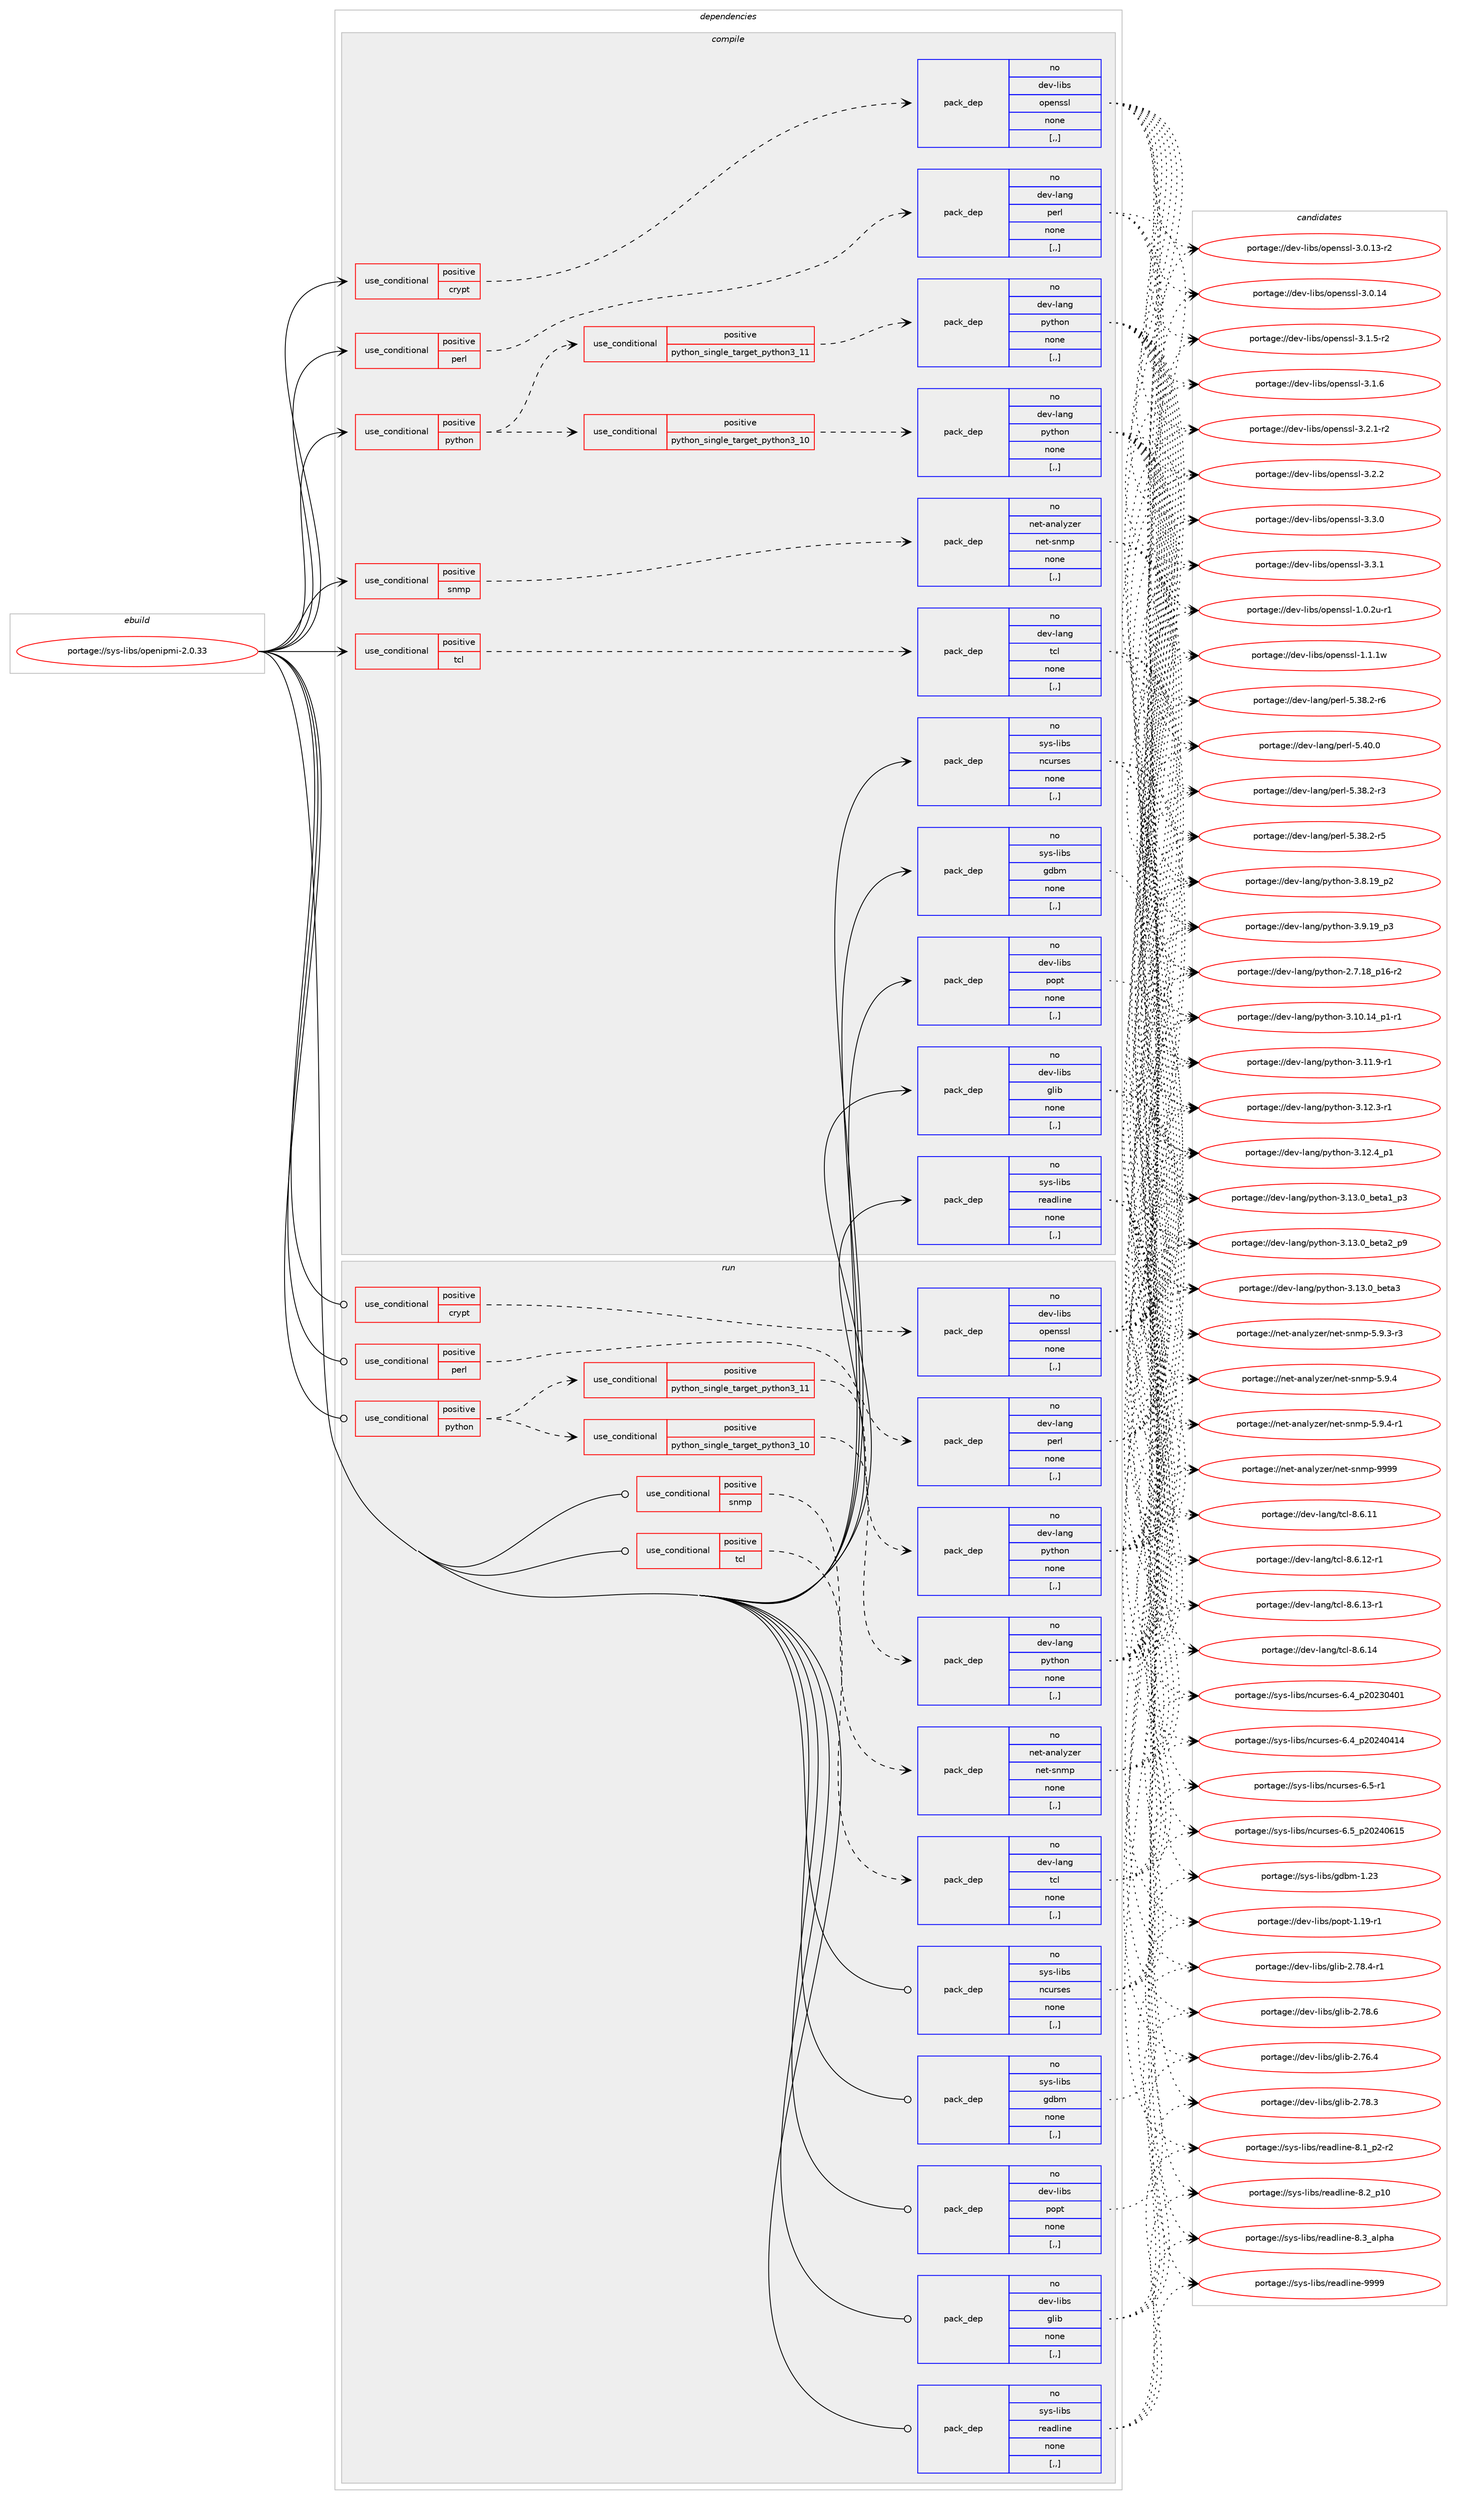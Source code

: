 digraph prolog {

# *************
# Graph options
# *************

newrank=true;
concentrate=true;
compound=true;
graph [rankdir=LR,fontname=Helvetica,fontsize=10,ranksep=1.5];#, ranksep=2.5, nodesep=0.2];
edge  [arrowhead=vee];
node  [fontname=Helvetica,fontsize=10];

# **********
# The ebuild
# **********

subgraph cluster_leftcol {
color=gray;
rank=same;
label=<<i>ebuild</i>>;
id [label="portage://sys-libs/openipmi-2.0.33", color=red, width=4, href="../sys-libs/openipmi-2.0.33.svg"];
}

# ****************
# The dependencies
# ****************

subgraph cluster_midcol {
color=gray;
label=<<i>dependencies</i>>;
subgraph cluster_compile {
fillcolor="#eeeeee";
style=filled;
label=<<i>compile</i>>;
subgraph cond115084 {
dependency431828 [label=<<TABLE BORDER="0" CELLBORDER="1" CELLSPACING="0" CELLPADDING="4"><TR><TD ROWSPAN="3" CELLPADDING="10">use_conditional</TD></TR><TR><TD>positive</TD></TR><TR><TD>crypt</TD></TR></TABLE>>, shape=none, color=red];
subgraph pack313819 {
dependency431829 [label=<<TABLE BORDER="0" CELLBORDER="1" CELLSPACING="0" CELLPADDING="4" WIDTH="220"><TR><TD ROWSPAN="6" CELLPADDING="30">pack_dep</TD></TR><TR><TD WIDTH="110">no</TD></TR><TR><TD>dev-libs</TD></TR><TR><TD>openssl</TD></TR><TR><TD>none</TD></TR><TR><TD>[,,]</TD></TR></TABLE>>, shape=none, color=blue];
}
dependency431828:e -> dependency431829:w [weight=20,style="dashed",arrowhead="vee"];
}
id:e -> dependency431828:w [weight=20,style="solid",arrowhead="vee"];
subgraph cond115085 {
dependency431830 [label=<<TABLE BORDER="0" CELLBORDER="1" CELLSPACING="0" CELLPADDING="4"><TR><TD ROWSPAN="3" CELLPADDING="10">use_conditional</TD></TR><TR><TD>positive</TD></TR><TR><TD>perl</TD></TR></TABLE>>, shape=none, color=red];
subgraph pack313820 {
dependency431831 [label=<<TABLE BORDER="0" CELLBORDER="1" CELLSPACING="0" CELLPADDING="4" WIDTH="220"><TR><TD ROWSPAN="6" CELLPADDING="30">pack_dep</TD></TR><TR><TD WIDTH="110">no</TD></TR><TR><TD>dev-lang</TD></TR><TR><TD>perl</TD></TR><TR><TD>none</TD></TR><TR><TD>[,,]</TD></TR></TABLE>>, shape=none, color=blue];
}
dependency431830:e -> dependency431831:w [weight=20,style="dashed",arrowhead="vee"];
}
id:e -> dependency431830:w [weight=20,style="solid",arrowhead="vee"];
subgraph cond115086 {
dependency431832 [label=<<TABLE BORDER="0" CELLBORDER="1" CELLSPACING="0" CELLPADDING="4"><TR><TD ROWSPAN="3" CELLPADDING="10">use_conditional</TD></TR><TR><TD>positive</TD></TR><TR><TD>python</TD></TR></TABLE>>, shape=none, color=red];
subgraph cond115087 {
dependency431833 [label=<<TABLE BORDER="0" CELLBORDER="1" CELLSPACING="0" CELLPADDING="4"><TR><TD ROWSPAN="3" CELLPADDING="10">use_conditional</TD></TR><TR><TD>positive</TD></TR><TR><TD>python_single_target_python3_10</TD></TR></TABLE>>, shape=none, color=red];
subgraph pack313821 {
dependency431834 [label=<<TABLE BORDER="0" CELLBORDER="1" CELLSPACING="0" CELLPADDING="4" WIDTH="220"><TR><TD ROWSPAN="6" CELLPADDING="30">pack_dep</TD></TR><TR><TD WIDTH="110">no</TD></TR><TR><TD>dev-lang</TD></TR><TR><TD>python</TD></TR><TR><TD>none</TD></TR><TR><TD>[,,]</TD></TR></TABLE>>, shape=none, color=blue];
}
dependency431833:e -> dependency431834:w [weight=20,style="dashed",arrowhead="vee"];
}
dependency431832:e -> dependency431833:w [weight=20,style="dashed",arrowhead="vee"];
subgraph cond115088 {
dependency431835 [label=<<TABLE BORDER="0" CELLBORDER="1" CELLSPACING="0" CELLPADDING="4"><TR><TD ROWSPAN="3" CELLPADDING="10">use_conditional</TD></TR><TR><TD>positive</TD></TR><TR><TD>python_single_target_python3_11</TD></TR></TABLE>>, shape=none, color=red];
subgraph pack313822 {
dependency431836 [label=<<TABLE BORDER="0" CELLBORDER="1" CELLSPACING="0" CELLPADDING="4" WIDTH="220"><TR><TD ROWSPAN="6" CELLPADDING="30">pack_dep</TD></TR><TR><TD WIDTH="110">no</TD></TR><TR><TD>dev-lang</TD></TR><TR><TD>python</TD></TR><TR><TD>none</TD></TR><TR><TD>[,,]</TD></TR></TABLE>>, shape=none, color=blue];
}
dependency431835:e -> dependency431836:w [weight=20,style="dashed",arrowhead="vee"];
}
dependency431832:e -> dependency431835:w [weight=20,style="dashed",arrowhead="vee"];
}
id:e -> dependency431832:w [weight=20,style="solid",arrowhead="vee"];
subgraph cond115089 {
dependency431837 [label=<<TABLE BORDER="0" CELLBORDER="1" CELLSPACING="0" CELLPADDING="4"><TR><TD ROWSPAN="3" CELLPADDING="10">use_conditional</TD></TR><TR><TD>positive</TD></TR><TR><TD>snmp</TD></TR></TABLE>>, shape=none, color=red];
subgraph pack313823 {
dependency431838 [label=<<TABLE BORDER="0" CELLBORDER="1" CELLSPACING="0" CELLPADDING="4" WIDTH="220"><TR><TD ROWSPAN="6" CELLPADDING="30">pack_dep</TD></TR><TR><TD WIDTH="110">no</TD></TR><TR><TD>net-analyzer</TD></TR><TR><TD>net-snmp</TD></TR><TR><TD>none</TD></TR><TR><TD>[,,]</TD></TR></TABLE>>, shape=none, color=blue];
}
dependency431837:e -> dependency431838:w [weight=20,style="dashed",arrowhead="vee"];
}
id:e -> dependency431837:w [weight=20,style="solid",arrowhead="vee"];
subgraph cond115090 {
dependency431839 [label=<<TABLE BORDER="0" CELLBORDER="1" CELLSPACING="0" CELLPADDING="4"><TR><TD ROWSPAN="3" CELLPADDING="10">use_conditional</TD></TR><TR><TD>positive</TD></TR><TR><TD>tcl</TD></TR></TABLE>>, shape=none, color=red];
subgraph pack313824 {
dependency431840 [label=<<TABLE BORDER="0" CELLBORDER="1" CELLSPACING="0" CELLPADDING="4" WIDTH="220"><TR><TD ROWSPAN="6" CELLPADDING="30">pack_dep</TD></TR><TR><TD WIDTH="110">no</TD></TR><TR><TD>dev-lang</TD></TR><TR><TD>tcl</TD></TR><TR><TD>none</TD></TR><TR><TD>[,,]</TD></TR></TABLE>>, shape=none, color=blue];
}
dependency431839:e -> dependency431840:w [weight=20,style="dashed",arrowhead="vee"];
}
id:e -> dependency431839:w [weight=20,style="solid",arrowhead="vee"];
subgraph pack313825 {
dependency431841 [label=<<TABLE BORDER="0" CELLBORDER="1" CELLSPACING="0" CELLPADDING="4" WIDTH="220"><TR><TD ROWSPAN="6" CELLPADDING="30">pack_dep</TD></TR><TR><TD WIDTH="110">no</TD></TR><TR><TD>dev-libs</TD></TR><TR><TD>glib</TD></TR><TR><TD>none</TD></TR><TR><TD>[,,]</TD></TR></TABLE>>, shape=none, color=blue];
}
id:e -> dependency431841:w [weight=20,style="solid",arrowhead="vee"];
subgraph pack313826 {
dependency431842 [label=<<TABLE BORDER="0" CELLBORDER="1" CELLSPACING="0" CELLPADDING="4" WIDTH="220"><TR><TD ROWSPAN="6" CELLPADDING="30">pack_dep</TD></TR><TR><TD WIDTH="110">no</TD></TR><TR><TD>dev-libs</TD></TR><TR><TD>popt</TD></TR><TR><TD>none</TD></TR><TR><TD>[,,]</TD></TR></TABLE>>, shape=none, color=blue];
}
id:e -> dependency431842:w [weight=20,style="solid",arrowhead="vee"];
subgraph pack313827 {
dependency431843 [label=<<TABLE BORDER="0" CELLBORDER="1" CELLSPACING="0" CELLPADDING="4" WIDTH="220"><TR><TD ROWSPAN="6" CELLPADDING="30">pack_dep</TD></TR><TR><TD WIDTH="110">no</TD></TR><TR><TD>sys-libs</TD></TR><TR><TD>gdbm</TD></TR><TR><TD>none</TD></TR><TR><TD>[,,]</TD></TR></TABLE>>, shape=none, color=blue];
}
id:e -> dependency431843:w [weight=20,style="solid",arrowhead="vee"];
subgraph pack313828 {
dependency431844 [label=<<TABLE BORDER="0" CELLBORDER="1" CELLSPACING="0" CELLPADDING="4" WIDTH="220"><TR><TD ROWSPAN="6" CELLPADDING="30">pack_dep</TD></TR><TR><TD WIDTH="110">no</TD></TR><TR><TD>sys-libs</TD></TR><TR><TD>ncurses</TD></TR><TR><TD>none</TD></TR><TR><TD>[,,]</TD></TR></TABLE>>, shape=none, color=blue];
}
id:e -> dependency431844:w [weight=20,style="solid",arrowhead="vee"];
subgraph pack313829 {
dependency431845 [label=<<TABLE BORDER="0" CELLBORDER="1" CELLSPACING="0" CELLPADDING="4" WIDTH="220"><TR><TD ROWSPAN="6" CELLPADDING="30">pack_dep</TD></TR><TR><TD WIDTH="110">no</TD></TR><TR><TD>sys-libs</TD></TR><TR><TD>readline</TD></TR><TR><TD>none</TD></TR><TR><TD>[,,]</TD></TR></TABLE>>, shape=none, color=blue];
}
id:e -> dependency431845:w [weight=20,style="solid",arrowhead="vee"];
}
subgraph cluster_compileandrun {
fillcolor="#eeeeee";
style=filled;
label=<<i>compile and run</i>>;
}
subgraph cluster_run {
fillcolor="#eeeeee";
style=filled;
label=<<i>run</i>>;
subgraph cond115091 {
dependency431846 [label=<<TABLE BORDER="0" CELLBORDER="1" CELLSPACING="0" CELLPADDING="4"><TR><TD ROWSPAN="3" CELLPADDING="10">use_conditional</TD></TR><TR><TD>positive</TD></TR><TR><TD>crypt</TD></TR></TABLE>>, shape=none, color=red];
subgraph pack313830 {
dependency431847 [label=<<TABLE BORDER="0" CELLBORDER="1" CELLSPACING="0" CELLPADDING="4" WIDTH="220"><TR><TD ROWSPAN="6" CELLPADDING="30">pack_dep</TD></TR><TR><TD WIDTH="110">no</TD></TR><TR><TD>dev-libs</TD></TR><TR><TD>openssl</TD></TR><TR><TD>none</TD></TR><TR><TD>[,,]</TD></TR></TABLE>>, shape=none, color=blue];
}
dependency431846:e -> dependency431847:w [weight=20,style="dashed",arrowhead="vee"];
}
id:e -> dependency431846:w [weight=20,style="solid",arrowhead="odot"];
subgraph cond115092 {
dependency431848 [label=<<TABLE BORDER="0" CELLBORDER="1" CELLSPACING="0" CELLPADDING="4"><TR><TD ROWSPAN="3" CELLPADDING="10">use_conditional</TD></TR><TR><TD>positive</TD></TR><TR><TD>perl</TD></TR></TABLE>>, shape=none, color=red];
subgraph pack313831 {
dependency431849 [label=<<TABLE BORDER="0" CELLBORDER="1" CELLSPACING="0" CELLPADDING="4" WIDTH="220"><TR><TD ROWSPAN="6" CELLPADDING="30">pack_dep</TD></TR><TR><TD WIDTH="110">no</TD></TR><TR><TD>dev-lang</TD></TR><TR><TD>perl</TD></TR><TR><TD>none</TD></TR><TR><TD>[,,]</TD></TR></TABLE>>, shape=none, color=blue];
}
dependency431848:e -> dependency431849:w [weight=20,style="dashed",arrowhead="vee"];
}
id:e -> dependency431848:w [weight=20,style="solid",arrowhead="odot"];
subgraph cond115093 {
dependency431850 [label=<<TABLE BORDER="0" CELLBORDER="1" CELLSPACING="0" CELLPADDING="4"><TR><TD ROWSPAN="3" CELLPADDING="10">use_conditional</TD></TR><TR><TD>positive</TD></TR><TR><TD>python</TD></TR></TABLE>>, shape=none, color=red];
subgraph cond115094 {
dependency431851 [label=<<TABLE BORDER="0" CELLBORDER="1" CELLSPACING="0" CELLPADDING="4"><TR><TD ROWSPAN="3" CELLPADDING="10">use_conditional</TD></TR><TR><TD>positive</TD></TR><TR><TD>python_single_target_python3_10</TD></TR></TABLE>>, shape=none, color=red];
subgraph pack313832 {
dependency431852 [label=<<TABLE BORDER="0" CELLBORDER="1" CELLSPACING="0" CELLPADDING="4" WIDTH="220"><TR><TD ROWSPAN="6" CELLPADDING="30">pack_dep</TD></TR><TR><TD WIDTH="110">no</TD></TR><TR><TD>dev-lang</TD></TR><TR><TD>python</TD></TR><TR><TD>none</TD></TR><TR><TD>[,,]</TD></TR></TABLE>>, shape=none, color=blue];
}
dependency431851:e -> dependency431852:w [weight=20,style="dashed",arrowhead="vee"];
}
dependency431850:e -> dependency431851:w [weight=20,style="dashed",arrowhead="vee"];
subgraph cond115095 {
dependency431853 [label=<<TABLE BORDER="0" CELLBORDER="1" CELLSPACING="0" CELLPADDING="4"><TR><TD ROWSPAN="3" CELLPADDING="10">use_conditional</TD></TR><TR><TD>positive</TD></TR><TR><TD>python_single_target_python3_11</TD></TR></TABLE>>, shape=none, color=red];
subgraph pack313833 {
dependency431854 [label=<<TABLE BORDER="0" CELLBORDER="1" CELLSPACING="0" CELLPADDING="4" WIDTH="220"><TR><TD ROWSPAN="6" CELLPADDING="30">pack_dep</TD></TR><TR><TD WIDTH="110">no</TD></TR><TR><TD>dev-lang</TD></TR><TR><TD>python</TD></TR><TR><TD>none</TD></TR><TR><TD>[,,]</TD></TR></TABLE>>, shape=none, color=blue];
}
dependency431853:e -> dependency431854:w [weight=20,style="dashed",arrowhead="vee"];
}
dependency431850:e -> dependency431853:w [weight=20,style="dashed",arrowhead="vee"];
}
id:e -> dependency431850:w [weight=20,style="solid",arrowhead="odot"];
subgraph cond115096 {
dependency431855 [label=<<TABLE BORDER="0" CELLBORDER="1" CELLSPACING="0" CELLPADDING="4"><TR><TD ROWSPAN="3" CELLPADDING="10">use_conditional</TD></TR><TR><TD>positive</TD></TR><TR><TD>snmp</TD></TR></TABLE>>, shape=none, color=red];
subgraph pack313834 {
dependency431856 [label=<<TABLE BORDER="0" CELLBORDER="1" CELLSPACING="0" CELLPADDING="4" WIDTH="220"><TR><TD ROWSPAN="6" CELLPADDING="30">pack_dep</TD></TR><TR><TD WIDTH="110">no</TD></TR><TR><TD>net-analyzer</TD></TR><TR><TD>net-snmp</TD></TR><TR><TD>none</TD></TR><TR><TD>[,,]</TD></TR></TABLE>>, shape=none, color=blue];
}
dependency431855:e -> dependency431856:w [weight=20,style="dashed",arrowhead="vee"];
}
id:e -> dependency431855:w [weight=20,style="solid",arrowhead="odot"];
subgraph cond115097 {
dependency431857 [label=<<TABLE BORDER="0" CELLBORDER="1" CELLSPACING="0" CELLPADDING="4"><TR><TD ROWSPAN="3" CELLPADDING="10">use_conditional</TD></TR><TR><TD>positive</TD></TR><TR><TD>tcl</TD></TR></TABLE>>, shape=none, color=red];
subgraph pack313835 {
dependency431858 [label=<<TABLE BORDER="0" CELLBORDER="1" CELLSPACING="0" CELLPADDING="4" WIDTH="220"><TR><TD ROWSPAN="6" CELLPADDING="30">pack_dep</TD></TR><TR><TD WIDTH="110">no</TD></TR><TR><TD>dev-lang</TD></TR><TR><TD>tcl</TD></TR><TR><TD>none</TD></TR><TR><TD>[,,]</TD></TR></TABLE>>, shape=none, color=blue];
}
dependency431857:e -> dependency431858:w [weight=20,style="dashed",arrowhead="vee"];
}
id:e -> dependency431857:w [weight=20,style="solid",arrowhead="odot"];
subgraph pack313836 {
dependency431859 [label=<<TABLE BORDER="0" CELLBORDER="1" CELLSPACING="0" CELLPADDING="4" WIDTH="220"><TR><TD ROWSPAN="6" CELLPADDING="30">pack_dep</TD></TR><TR><TD WIDTH="110">no</TD></TR><TR><TD>dev-libs</TD></TR><TR><TD>glib</TD></TR><TR><TD>none</TD></TR><TR><TD>[,,]</TD></TR></TABLE>>, shape=none, color=blue];
}
id:e -> dependency431859:w [weight=20,style="solid",arrowhead="odot"];
subgraph pack313837 {
dependency431860 [label=<<TABLE BORDER="0" CELLBORDER="1" CELLSPACING="0" CELLPADDING="4" WIDTH="220"><TR><TD ROWSPAN="6" CELLPADDING="30">pack_dep</TD></TR><TR><TD WIDTH="110">no</TD></TR><TR><TD>dev-libs</TD></TR><TR><TD>popt</TD></TR><TR><TD>none</TD></TR><TR><TD>[,,]</TD></TR></TABLE>>, shape=none, color=blue];
}
id:e -> dependency431860:w [weight=20,style="solid",arrowhead="odot"];
subgraph pack313838 {
dependency431861 [label=<<TABLE BORDER="0" CELLBORDER="1" CELLSPACING="0" CELLPADDING="4" WIDTH="220"><TR><TD ROWSPAN="6" CELLPADDING="30">pack_dep</TD></TR><TR><TD WIDTH="110">no</TD></TR><TR><TD>sys-libs</TD></TR><TR><TD>gdbm</TD></TR><TR><TD>none</TD></TR><TR><TD>[,,]</TD></TR></TABLE>>, shape=none, color=blue];
}
id:e -> dependency431861:w [weight=20,style="solid",arrowhead="odot"];
subgraph pack313839 {
dependency431862 [label=<<TABLE BORDER="0" CELLBORDER="1" CELLSPACING="0" CELLPADDING="4" WIDTH="220"><TR><TD ROWSPAN="6" CELLPADDING="30">pack_dep</TD></TR><TR><TD WIDTH="110">no</TD></TR><TR><TD>sys-libs</TD></TR><TR><TD>ncurses</TD></TR><TR><TD>none</TD></TR><TR><TD>[,,]</TD></TR></TABLE>>, shape=none, color=blue];
}
id:e -> dependency431862:w [weight=20,style="solid",arrowhead="odot"];
subgraph pack313840 {
dependency431863 [label=<<TABLE BORDER="0" CELLBORDER="1" CELLSPACING="0" CELLPADDING="4" WIDTH="220"><TR><TD ROWSPAN="6" CELLPADDING="30">pack_dep</TD></TR><TR><TD WIDTH="110">no</TD></TR><TR><TD>sys-libs</TD></TR><TR><TD>readline</TD></TR><TR><TD>none</TD></TR><TR><TD>[,,]</TD></TR></TABLE>>, shape=none, color=blue];
}
id:e -> dependency431863:w [weight=20,style="solid",arrowhead="odot"];
}
}

# **************
# The candidates
# **************

subgraph cluster_choices {
rank=same;
color=gray;
label=<<i>candidates</i>>;

subgraph choice313819 {
color=black;
nodesep=1;
choice1001011184510810598115471111121011101151151084549464846501174511449 [label="portage://dev-libs/openssl-1.0.2u-r1", color=red, width=4,href="../dev-libs/openssl-1.0.2u-r1.svg"];
choice100101118451081059811547111112101110115115108454946494649119 [label="portage://dev-libs/openssl-1.1.1w", color=red, width=4,href="../dev-libs/openssl-1.1.1w.svg"];
choice100101118451081059811547111112101110115115108455146484649514511450 [label="portage://dev-libs/openssl-3.0.13-r2", color=red, width=4,href="../dev-libs/openssl-3.0.13-r2.svg"];
choice10010111845108105981154711111210111011511510845514648464952 [label="portage://dev-libs/openssl-3.0.14", color=red, width=4,href="../dev-libs/openssl-3.0.14.svg"];
choice1001011184510810598115471111121011101151151084551464946534511450 [label="portage://dev-libs/openssl-3.1.5-r2", color=red, width=4,href="../dev-libs/openssl-3.1.5-r2.svg"];
choice100101118451081059811547111112101110115115108455146494654 [label="portage://dev-libs/openssl-3.1.6", color=red, width=4,href="../dev-libs/openssl-3.1.6.svg"];
choice1001011184510810598115471111121011101151151084551465046494511450 [label="portage://dev-libs/openssl-3.2.1-r2", color=red, width=4,href="../dev-libs/openssl-3.2.1-r2.svg"];
choice100101118451081059811547111112101110115115108455146504650 [label="portage://dev-libs/openssl-3.2.2", color=red, width=4,href="../dev-libs/openssl-3.2.2.svg"];
choice100101118451081059811547111112101110115115108455146514648 [label="portage://dev-libs/openssl-3.3.0", color=red, width=4,href="../dev-libs/openssl-3.3.0.svg"];
choice100101118451081059811547111112101110115115108455146514649 [label="portage://dev-libs/openssl-3.3.1", color=red, width=4,href="../dev-libs/openssl-3.3.1.svg"];
dependency431829:e -> choice1001011184510810598115471111121011101151151084549464846501174511449:w [style=dotted,weight="100"];
dependency431829:e -> choice100101118451081059811547111112101110115115108454946494649119:w [style=dotted,weight="100"];
dependency431829:e -> choice100101118451081059811547111112101110115115108455146484649514511450:w [style=dotted,weight="100"];
dependency431829:e -> choice10010111845108105981154711111210111011511510845514648464952:w [style=dotted,weight="100"];
dependency431829:e -> choice1001011184510810598115471111121011101151151084551464946534511450:w [style=dotted,weight="100"];
dependency431829:e -> choice100101118451081059811547111112101110115115108455146494654:w [style=dotted,weight="100"];
dependency431829:e -> choice1001011184510810598115471111121011101151151084551465046494511450:w [style=dotted,weight="100"];
dependency431829:e -> choice100101118451081059811547111112101110115115108455146504650:w [style=dotted,weight="100"];
dependency431829:e -> choice100101118451081059811547111112101110115115108455146514648:w [style=dotted,weight="100"];
dependency431829:e -> choice100101118451081059811547111112101110115115108455146514649:w [style=dotted,weight="100"];
}
subgraph choice313820 {
color=black;
nodesep=1;
choice100101118451089711010347112101114108455346515646504511451 [label="portage://dev-lang/perl-5.38.2-r3", color=red, width=4,href="../dev-lang/perl-5.38.2-r3.svg"];
choice100101118451089711010347112101114108455346515646504511453 [label="portage://dev-lang/perl-5.38.2-r5", color=red, width=4,href="../dev-lang/perl-5.38.2-r5.svg"];
choice100101118451089711010347112101114108455346515646504511454 [label="portage://dev-lang/perl-5.38.2-r6", color=red, width=4,href="../dev-lang/perl-5.38.2-r6.svg"];
choice10010111845108971101034711210111410845534652484648 [label="portage://dev-lang/perl-5.40.0", color=red, width=4,href="../dev-lang/perl-5.40.0.svg"];
dependency431831:e -> choice100101118451089711010347112101114108455346515646504511451:w [style=dotted,weight="100"];
dependency431831:e -> choice100101118451089711010347112101114108455346515646504511453:w [style=dotted,weight="100"];
dependency431831:e -> choice100101118451089711010347112101114108455346515646504511454:w [style=dotted,weight="100"];
dependency431831:e -> choice10010111845108971101034711210111410845534652484648:w [style=dotted,weight="100"];
}
subgraph choice313821 {
color=black;
nodesep=1;
choice100101118451089711010347112121116104111110455046554649569511249544511450 [label="portage://dev-lang/python-2.7.18_p16-r2", color=red, width=4,href="../dev-lang/python-2.7.18_p16-r2.svg"];
choice100101118451089711010347112121116104111110455146494846495295112494511449 [label="portage://dev-lang/python-3.10.14_p1-r1", color=red, width=4,href="../dev-lang/python-3.10.14_p1-r1.svg"];
choice100101118451089711010347112121116104111110455146494946574511449 [label="portage://dev-lang/python-3.11.9-r1", color=red, width=4,href="../dev-lang/python-3.11.9-r1.svg"];
choice100101118451089711010347112121116104111110455146495046514511449 [label="portage://dev-lang/python-3.12.3-r1", color=red, width=4,href="../dev-lang/python-3.12.3-r1.svg"];
choice100101118451089711010347112121116104111110455146495046529511249 [label="portage://dev-lang/python-3.12.4_p1", color=red, width=4,href="../dev-lang/python-3.12.4_p1.svg"];
choice10010111845108971101034711212111610411111045514649514648959810111697499511251 [label="portage://dev-lang/python-3.13.0_beta1_p3", color=red, width=4,href="../dev-lang/python-3.13.0_beta1_p3.svg"];
choice10010111845108971101034711212111610411111045514649514648959810111697509511257 [label="portage://dev-lang/python-3.13.0_beta2_p9", color=red, width=4,href="../dev-lang/python-3.13.0_beta2_p9.svg"];
choice1001011184510897110103471121211161041111104551464951464895981011169751 [label="portage://dev-lang/python-3.13.0_beta3", color=red, width=4,href="../dev-lang/python-3.13.0_beta3.svg"];
choice100101118451089711010347112121116104111110455146564649579511250 [label="portage://dev-lang/python-3.8.19_p2", color=red, width=4,href="../dev-lang/python-3.8.19_p2.svg"];
choice100101118451089711010347112121116104111110455146574649579511251 [label="portage://dev-lang/python-3.9.19_p3", color=red, width=4,href="../dev-lang/python-3.9.19_p3.svg"];
dependency431834:e -> choice100101118451089711010347112121116104111110455046554649569511249544511450:w [style=dotted,weight="100"];
dependency431834:e -> choice100101118451089711010347112121116104111110455146494846495295112494511449:w [style=dotted,weight="100"];
dependency431834:e -> choice100101118451089711010347112121116104111110455146494946574511449:w [style=dotted,weight="100"];
dependency431834:e -> choice100101118451089711010347112121116104111110455146495046514511449:w [style=dotted,weight="100"];
dependency431834:e -> choice100101118451089711010347112121116104111110455146495046529511249:w [style=dotted,weight="100"];
dependency431834:e -> choice10010111845108971101034711212111610411111045514649514648959810111697499511251:w [style=dotted,weight="100"];
dependency431834:e -> choice10010111845108971101034711212111610411111045514649514648959810111697509511257:w [style=dotted,weight="100"];
dependency431834:e -> choice1001011184510897110103471121211161041111104551464951464895981011169751:w [style=dotted,weight="100"];
dependency431834:e -> choice100101118451089711010347112121116104111110455146564649579511250:w [style=dotted,weight="100"];
dependency431834:e -> choice100101118451089711010347112121116104111110455146574649579511251:w [style=dotted,weight="100"];
}
subgraph choice313822 {
color=black;
nodesep=1;
choice100101118451089711010347112121116104111110455046554649569511249544511450 [label="portage://dev-lang/python-2.7.18_p16-r2", color=red, width=4,href="../dev-lang/python-2.7.18_p16-r2.svg"];
choice100101118451089711010347112121116104111110455146494846495295112494511449 [label="portage://dev-lang/python-3.10.14_p1-r1", color=red, width=4,href="../dev-lang/python-3.10.14_p1-r1.svg"];
choice100101118451089711010347112121116104111110455146494946574511449 [label="portage://dev-lang/python-3.11.9-r1", color=red, width=4,href="../dev-lang/python-3.11.9-r1.svg"];
choice100101118451089711010347112121116104111110455146495046514511449 [label="portage://dev-lang/python-3.12.3-r1", color=red, width=4,href="../dev-lang/python-3.12.3-r1.svg"];
choice100101118451089711010347112121116104111110455146495046529511249 [label="portage://dev-lang/python-3.12.4_p1", color=red, width=4,href="../dev-lang/python-3.12.4_p1.svg"];
choice10010111845108971101034711212111610411111045514649514648959810111697499511251 [label="portage://dev-lang/python-3.13.0_beta1_p3", color=red, width=4,href="../dev-lang/python-3.13.0_beta1_p3.svg"];
choice10010111845108971101034711212111610411111045514649514648959810111697509511257 [label="portage://dev-lang/python-3.13.0_beta2_p9", color=red, width=4,href="../dev-lang/python-3.13.0_beta2_p9.svg"];
choice1001011184510897110103471121211161041111104551464951464895981011169751 [label="portage://dev-lang/python-3.13.0_beta3", color=red, width=4,href="../dev-lang/python-3.13.0_beta3.svg"];
choice100101118451089711010347112121116104111110455146564649579511250 [label="portage://dev-lang/python-3.8.19_p2", color=red, width=4,href="../dev-lang/python-3.8.19_p2.svg"];
choice100101118451089711010347112121116104111110455146574649579511251 [label="portage://dev-lang/python-3.9.19_p3", color=red, width=4,href="../dev-lang/python-3.9.19_p3.svg"];
dependency431836:e -> choice100101118451089711010347112121116104111110455046554649569511249544511450:w [style=dotted,weight="100"];
dependency431836:e -> choice100101118451089711010347112121116104111110455146494846495295112494511449:w [style=dotted,weight="100"];
dependency431836:e -> choice100101118451089711010347112121116104111110455146494946574511449:w [style=dotted,weight="100"];
dependency431836:e -> choice100101118451089711010347112121116104111110455146495046514511449:w [style=dotted,weight="100"];
dependency431836:e -> choice100101118451089711010347112121116104111110455146495046529511249:w [style=dotted,weight="100"];
dependency431836:e -> choice10010111845108971101034711212111610411111045514649514648959810111697499511251:w [style=dotted,weight="100"];
dependency431836:e -> choice10010111845108971101034711212111610411111045514649514648959810111697509511257:w [style=dotted,weight="100"];
dependency431836:e -> choice1001011184510897110103471121211161041111104551464951464895981011169751:w [style=dotted,weight="100"];
dependency431836:e -> choice100101118451089711010347112121116104111110455146564649579511250:w [style=dotted,weight="100"];
dependency431836:e -> choice100101118451089711010347112121116104111110455146574649579511251:w [style=dotted,weight="100"];
}
subgraph choice313823 {
color=black;
nodesep=1;
choice11010111645971109710812112210111447110101116451151101091124553465746514511451 [label="portage://net-analyzer/net-snmp-5.9.3-r3", color=red, width=4,href="../net-analyzer/net-snmp-5.9.3-r3.svg"];
choice1101011164597110971081211221011144711010111645115110109112455346574652 [label="portage://net-analyzer/net-snmp-5.9.4", color=red, width=4,href="../net-analyzer/net-snmp-5.9.4.svg"];
choice11010111645971109710812112210111447110101116451151101091124553465746524511449 [label="portage://net-analyzer/net-snmp-5.9.4-r1", color=red, width=4,href="../net-analyzer/net-snmp-5.9.4-r1.svg"];
choice11010111645971109710812112210111447110101116451151101091124557575757 [label="portage://net-analyzer/net-snmp-9999", color=red, width=4,href="../net-analyzer/net-snmp-9999.svg"];
dependency431838:e -> choice11010111645971109710812112210111447110101116451151101091124553465746514511451:w [style=dotted,weight="100"];
dependency431838:e -> choice1101011164597110971081211221011144711010111645115110109112455346574652:w [style=dotted,weight="100"];
dependency431838:e -> choice11010111645971109710812112210111447110101116451151101091124553465746524511449:w [style=dotted,weight="100"];
dependency431838:e -> choice11010111645971109710812112210111447110101116451151101091124557575757:w [style=dotted,weight="100"];
}
subgraph choice313824 {
color=black;
nodesep=1;
choice1001011184510897110103471169910845564654464949 [label="portage://dev-lang/tcl-8.6.11", color=red, width=4,href="../dev-lang/tcl-8.6.11.svg"];
choice10010111845108971101034711699108455646544649504511449 [label="portage://dev-lang/tcl-8.6.12-r1", color=red, width=4,href="../dev-lang/tcl-8.6.12-r1.svg"];
choice10010111845108971101034711699108455646544649514511449 [label="portage://dev-lang/tcl-8.6.13-r1", color=red, width=4,href="../dev-lang/tcl-8.6.13-r1.svg"];
choice1001011184510897110103471169910845564654464952 [label="portage://dev-lang/tcl-8.6.14", color=red, width=4,href="../dev-lang/tcl-8.6.14.svg"];
dependency431840:e -> choice1001011184510897110103471169910845564654464949:w [style=dotted,weight="100"];
dependency431840:e -> choice10010111845108971101034711699108455646544649504511449:w [style=dotted,weight="100"];
dependency431840:e -> choice10010111845108971101034711699108455646544649514511449:w [style=dotted,weight="100"];
dependency431840:e -> choice1001011184510897110103471169910845564654464952:w [style=dotted,weight="100"];
}
subgraph choice313825 {
color=black;
nodesep=1;
choice1001011184510810598115471031081059845504655544652 [label="portage://dev-libs/glib-2.76.4", color=red, width=4,href="../dev-libs/glib-2.76.4.svg"];
choice1001011184510810598115471031081059845504655564651 [label="portage://dev-libs/glib-2.78.3", color=red, width=4,href="../dev-libs/glib-2.78.3.svg"];
choice10010111845108105981154710310810598455046555646524511449 [label="portage://dev-libs/glib-2.78.4-r1", color=red, width=4,href="../dev-libs/glib-2.78.4-r1.svg"];
choice1001011184510810598115471031081059845504655564654 [label="portage://dev-libs/glib-2.78.6", color=red, width=4,href="../dev-libs/glib-2.78.6.svg"];
dependency431841:e -> choice1001011184510810598115471031081059845504655544652:w [style=dotted,weight="100"];
dependency431841:e -> choice1001011184510810598115471031081059845504655564651:w [style=dotted,weight="100"];
dependency431841:e -> choice10010111845108105981154710310810598455046555646524511449:w [style=dotted,weight="100"];
dependency431841:e -> choice1001011184510810598115471031081059845504655564654:w [style=dotted,weight="100"];
}
subgraph choice313826 {
color=black;
nodesep=1;
choice10010111845108105981154711211111211645494649574511449 [label="portage://dev-libs/popt-1.19-r1", color=red, width=4,href="../dev-libs/popt-1.19-r1.svg"];
dependency431842:e -> choice10010111845108105981154711211111211645494649574511449:w [style=dotted,weight="100"];
}
subgraph choice313827 {
color=black;
nodesep=1;
choice115121115451081059811547103100981094549465051 [label="portage://sys-libs/gdbm-1.23", color=red, width=4,href="../sys-libs/gdbm-1.23.svg"];
dependency431843:e -> choice115121115451081059811547103100981094549465051:w [style=dotted,weight="100"];
}
subgraph choice313828 {
color=black;
nodesep=1;
choice1151211154510810598115471109911711411510111545544652951125048505148524849 [label="portage://sys-libs/ncurses-6.4_p20230401", color=red, width=4,href="../sys-libs/ncurses-6.4_p20230401.svg"];
choice1151211154510810598115471109911711411510111545544652951125048505248524952 [label="portage://sys-libs/ncurses-6.4_p20240414", color=red, width=4,href="../sys-libs/ncurses-6.4_p20240414.svg"];
choice11512111545108105981154711099117114115101115455446534511449 [label="portage://sys-libs/ncurses-6.5-r1", color=red, width=4,href="../sys-libs/ncurses-6.5-r1.svg"];
choice1151211154510810598115471109911711411510111545544653951125048505248544953 [label="portage://sys-libs/ncurses-6.5_p20240615", color=red, width=4,href="../sys-libs/ncurses-6.5_p20240615.svg"];
dependency431844:e -> choice1151211154510810598115471109911711411510111545544652951125048505148524849:w [style=dotted,weight="100"];
dependency431844:e -> choice1151211154510810598115471109911711411510111545544652951125048505248524952:w [style=dotted,weight="100"];
dependency431844:e -> choice11512111545108105981154711099117114115101115455446534511449:w [style=dotted,weight="100"];
dependency431844:e -> choice1151211154510810598115471109911711411510111545544653951125048505248544953:w [style=dotted,weight="100"];
}
subgraph choice313829 {
color=black;
nodesep=1;
choice115121115451081059811547114101971001081051101014556464995112504511450 [label="portage://sys-libs/readline-8.1_p2-r2", color=red, width=4,href="../sys-libs/readline-8.1_p2-r2.svg"];
choice1151211154510810598115471141019710010810511010145564650951124948 [label="portage://sys-libs/readline-8.2_p10", color=red, width=4,href="../sys-libs/readline-8.2_p10.svg"];
choice1151211154510810598115471141019710010810511010145564651959710811210497 [label="portage://sys-libs/readline-8.3_alpha", color=red, width=4,href="../sys-libs/readline-8.3_alpha.svg"];
choice115121115451081059811547114101971001081051101014557575757 [label="portage://sys-libs/readline-9999", color=red, width=4,href="../sys-libs/readline-9999.svg"];
dependency431845:e -> choice115121115451081059811547114101971001081051101014556464995112504511450:w [style=dotted,weight="100"];
dependency431845:e -> choice1151211154510810598115471141019710010810511010145564650951124948:w [style=dotted,weight="100"];
dependency431845:e -> choice1151211154510810598115471141019710010810511010145564651959710811210497:w [style=dotted,weight="100"];
dependency431845:e -> choice115121115451081059811547114101971001081051101014557575757:w [style=dotted,weight="100"];
}
subgraph choice313830 {
color=black;
nodesep=1;
choice1001011184510810598115471111121011101151151084549464846501174511449 [label="portage://dev-libs/openssl-1.0.2u-r1", color=red, width=4,href="../dev-libs/openssl-1.0.2u-r1.svg"];
choice100101118451081059811547111112101110115115108454946494649119 [label="portage://dev-libs/openssl-1.1.1w", color=red, width=4,href="../dev-libs/openssl-1.1.1w.svg"];
choice100101118451081059811547111112101110115115108455146484649514511450 [label="portage://dev-libs/openssl-3.0.13-r2", color=red, width=4,href="../dev-libs/openssl-3.0.13-r2.svg"];
choice10010111845108105981154711111210111011511510845514648464952 [label="portage://dev-libs/openssl-3.0.14", color=red, width=4,href="../dev-libs/openssl-3.0.14.svg"];
choice1001011184510810598115471111121011101151151084551464946534511450 [label="portage://dev-libs/openssl-3.1.5-r2", color=red, width=4,href="../dev-libs/openssl-3.1.5-r2.svg"];
choice100101118451081059811547111112101110115115108455146494654 [label="portage://dev-libs/openssl-3.1.6", color=red, width=4,href="../dev-libs/openssl-3.1.6.svg"];
choice1001011184510810598115471111121011101151151084551465046494511450 [label="portage://dev-libs/openssl-3.2.1-r2", color=red, width=4,href="../dev-libs/openssl-3.2.1-r2.svg"];
choice100101118451081059811547111112101110115115108455146504650 [label="portage://dev-libs/openssl-3.2.2", color=red, width=4,href="../dev-libs/openssl-3.2.2.svg"];
choice100101118451081059811547111112101110115115108455146514648 [label="portage://dev-libs/openssl-3.3.0", color=red, width=4,href="../dev-libs/openssl-3.3.0.svg"];
choice100101118451081059811547111112101110115115108455146514649 [label="portage://dev-libs/openssl-3.3.1", color=red, width=4,href="../dev-libs/openssl-3.3.1.svg"];
dependency431847:e -> choice1001011184510810598115471111121011101151151084549464846501174511449:w [style=dotted,weight="100"];
dependency431847:e -> choice100101118451081059811547111112101110115115108454946494649119:w [style=dotted,weight="100"];
dependency431847:e -> choice100101118451081059811547111112101110115115108455146484649514511450:w [style=dotted,weight="100"];
dependency431847:e -> choice10010111845108105981154711111210111011511510845514648464952:w [style=dotted,weight="100"];
dependency431847:e -> choice1001011184510810598115471111121011101151151084551464946534511450:w [style=dotted,weight="100"];
dependency431847:e -> choice100101118451081059811547111112101110115115108455146494654:w [style=dotted,weight="100"];
dependency431847:e -> choice1001011184510810598115471111121011101151151084551465046494511450:w [style=dotted,weight="100"];
dependency431847:e -> choice100101118451081059811547111112101110115115108455146504650:w [style=dotted,weight="100"];
dependency431847:e -> choice100101118451081059811547111112101110115115108455146514648:w [style=dotted,weight="100"];
dependency431847:e -> choice100101118451081059811547111112101110115115108455146514649:w [style=dotted,weight="100"];
}
subgraph choice313831 {
color=black;
nodesep=1;
choice100101118451089711010347112101114108455346515646504511451 [label="portage://dev-lang/perl-5.38.2-r3", color=red, width=4,href="../dev-lang/perl-5.38.2-r3.svg"];
choice100101118451089711010347112101114108455346515646504511453 [label="portage://dev-lang/perl-5.38.2-r5", color=red, width=4,href="../dev-lang/perl-5.38.2-r5.svg"];
choice100101118451089711010347112101114108455346515646504511454 [label="portage://dev-lang/perl-5.38.2-r6", color=red, width=4,href="../dev-lang/perl-5.38.2-r6.svg"];
choice10010111845108971101034711210111410845534652484648 [label="portage://dev-lang/perl-5.40.0", color=red, width=4,href="../dev-lang/perl-5.40.0.svg"];
dependency431849:e -> choice100101118451089711010347112101114108455346515646504511451:w [style=dotted,weight="100"];
dependency431849:e -> choice100101118451089711010347112101114108455346515646504511453:w [style=dotted,weight="100"];
dependency431849:e -> choice100101118451089711010347112101114108455346515646504511454:w [style=dotted,weight="100"];
dependency431849:e -> choice10010111845108971101034711210111410845534652484648:w [style=dotted,weight="100"];
}
subgraph choice313832 {
color=black;
nodesep=1;
choice100101118451089711010347112121116104111110455046554649569511249544511450 [label="portage://dev-lang/python-2.7.18_p16-r2", color=red, width=4,href="../dev-lang/python-2.7.18_p16-r2.svg"];
choice100101118451089711010347112121116104111110455146494846495295112494511449 [label="portage://dev-lang/python-3.10.14_p1-r1", color=red, width=4,href="../dev-lang/python-3.10.14_p1-r1.svg"];
choice100101118451089711010347112121116104111110455146494946574511449 [label="portage://dev-lang/python-3.11.9-r1", color=red, width=4,href="../dev-lang/python-3.11.9-r1.svg"];
choice100101118451089711010347112121116104111110455146495046514511449 [label="portage://dev-lang/python-3.12.3-r1", color=red, width=4,href="../dev-lang/python-3.12.3-r1.svg"];
choice100101118451089711010347112121116104111110455146495046529511249 [label="portage://dev-lang/python-3.12.4_p1", color=red, width=4,href="../dev-lang/python-3.12.4_p1.svg"];
choice10010111845108971101034711212111610411111045514649514648959810111697499511251 [label="portage://dev-lang/python-3.13.0_beta1_p3", color=red, width=4,href="../dev-lang/python-3.13.0_beta1_p3.svg"];
choice10010111845108971101034711212111610411111045514649514648959810111697509511257 [label="portage://dev-lang/python-3.13.0_beta2_p9", color=red, width=4,href="../dev-lang/python-3.13.0_beta2_p9.svg"];
choice1001011184510897110103471121211161041111104551464951464895981011169751 [label="portage://dev-lang/python-3.13.0_beta3", color=red, width=4,href="../dev-lang/python-3.13.0_beta3.svg"];
choice100101118451089711010347112121116104111110455146564649579511250 [label="portage://dev-lang/python-3.8.19_p2", color=red, width=4,href="../dev-lang/python-3.8.19_p2.svg"];
choice100101118451089711010347112121116104111110455146574649579511251 [label="portage://dev-lang/python-3.9.19_p3", color=red, width=4,href="../dev-lang/python-3.9.19_p3.svg"];
dependency431852:e -> choice100101118451089711010347112121116104111110455046554649569511249544511450:w [style=dotted,weight="100"];
dependency431852:e -> choice100101118451089711010347112121116104111110455146494846495295112494511449:w [style=dotted,weight="100"];
dependency431852:e -> choice100101118451089711010347112121116104111110455146494946574511449:w [style=dotted,weight="100"];
dependency431852:e -> choice100101118451089711010347112121116104111110455146495046514511449:w [style=dotted,weight="100"];
dependency431852:e -> choice100101118451089711010347112121116104111110455146495046529511249:w [style=dotted,weight="100"];
dependency431852:e -> choice10010111845108971101034711212111610411111045514649514648959810111697499511251:w [style=dotted,weight="100"];
dependency431852:e -> choice10010111845108971101034711212111610411111045514649514648959810111697509511257:w [style=dotted,weight="100"];
dependency431852:e -> choice1001011184510897110103471121211161041111104551464951464895981011169751:w [style=dotted,weight="100"];
dependency431852:e -> choice100101118451089711010347112121116104111110455146564649579511250:w [style=dotted,weight="100"];
dependency431852:e -> choice100101118451089711010347112121116104111110455146574649579511251:w [style=dotted,weight="100"];
}
subgraph choice313833 {
color=black;
nodesep=1;
choice100101118451089711010347112121116104111110455046554649569511249544511450 [label="portage://dev-lang/python-2.7.18_p16-r2", color=red, width=4,href="../dev-lang/python-2.7.18_p16-r2.svg"];
choice100101118451089711010347112121116104111110455146494846495295112494511449 [label="portage://dev-lang/python-3.10.14_p1-r1", color=red, width=4,href="../dev-lang/python-3.10.14_p1-r1.svg"];
choice100101118451089711010347112121116104111110455146494946574511449 [label="portage://dev-lang/python-3.11.9-r1", color=red, width=4,href="../dev-lang/python-3.11.9-r1.svg"];
choice100101118451089711010347112121116104111110455146495046514511449 [label="portage://dev-lang/python-3.12.3-r1", color=red, width=4,href="../dev-lang/python-3.12.3-r1.svg"];
choice100101118451089711010347112121116104111110455146495046529511249 [label="portage://dev-lang/python-3.12.4_p1", color=red, width=4,href="../dev-lang/python-3.12.4_p1.svg"];
choice10010111845108971101034711212111610411111045514649514648959810111697499511251 [label="portage://dev-lang/python-3.13.0_beta1_p3", color=red, width=4,href="../dev-lang/python-3.13.0_beta1_p3.svg"];
choice10010111845108971101034711212111610411111045514649514648959810111697509511257 [label="portage://dev-lang/python-3.13.0_beta2_p9", color=red, width=4,href="../dev-lang/python-3.13.0_beta2_p9.svg"];
choice1001011184510897110103471121211161041111104551464951464895981011169751 [label="portage://dev-lang/python-3.13.0_beta3", color=red, width=4,href="../dev-lang/python-3.13.0_beta3.svg"];
choice100101118451089711010347112121116104111110455146564649579511250 [label="portage://dev-lang/python-3.8.19_p2", color=red, width=4,href="../dev-lang/python-3.8.19_p2.svg"];
choice100101118451089711010347112121116104111110455146574649579511251 [label="portage://dev-lang/python-3.9.19_p3", color=red, width=4,href="../dev-lang/python-3.9.19_p3.svg"];
dependency431854:e -> choice100101118451089711010347112121116104111110455046554649569511249544511450:w [style=dotted,weight="100"];
dependency431854:e -> choice100101118451089711010347112121116104111110455146494846495295112494511449:w [style=dotted,weight="100"];
dependency431854:e -> choice100101118451089711010347112121116104111110455146494946574511449:w [style=dotted,weight="100"];
dependency431854:e -> choice100101118451089711010347112121116104111110455146495046514511449:w [style=dotted,weight="100"];
dependency431854:e -> choice100101118451089711010347112121116104111110455146495046529511249:w [style=dotted,weight="100"];
dependency431854:e -> choice10010111845108971101034711212111610411111045514649514648959810111697499511251:w [style=dotted,weight="100"];
dependency431854:e -> choice10010111845108971101034711212111610411111045514649514648959810111697509511257:w [style=dotted,weight="100"];
dependency431854:e -> choice1001011184510897110103471121211161041111104551464951464895981011169751:w [style=dotted,weight="100"];
dependency431854:e -> choice100101118451089711010347112121116104111110455146564649579511250:w [style=dotted,weight="100"];
dependency431854:e -> choice100101118451089711010347112121116104111110455146574649579511251:w [style=dotted,weight="100"];
}
subgraph choice313834 {
color=black;
nodesep=1;
choice11010111645971109710812112210111447110101116451151101091124553465746514511451 [label="portage://net-analyzer/net-snmp-5.9.3-r3", color=red, width=4,href="../net-analyzer/net-snmp-5.9.3-r3.svg"];
choice1101011164597110971081211221011144711010111645115110109112455346574652 [label="portage://net-analyzer/net-snmp-5.9.4", color=red, width=4,href="../net-analyzer/net-snmp-5.9.4.svg"];
choice11010111645971109710812112210111447110101116451151101091124553465746524511449 [label="portage://net-analyzer/net-snmp-5.9.4-r1", color=red, width=4,href="../net-analyzer/net-snmp-5.9.4-r1.svg"];
choice11010111645971109710812112210111447110101116451151101091124557575757 [label="portage://net-analyzer/net-snmp-9999", color=red, width=4,href="../net-analyzer/net-snmp-9999.svg"];
dependency431856:e -> choice11010111645971109710812112210111447110101116451151101091124553465746514511451:w [style=dotted,weight="100"];
dependency431856:e -> choice1101011164597110971081211221011144711010111645115110109112455346574652:w [style=dotted,weight="100"];
dependency431856:e -> choice11010111645971109710812112210111447110101116451151101091124553465746524511449:w [style=dotted,weight="100"];
dependency431856:e -> choice11010111645971109710812112210111447110101116451151101091124557575757:w [style=dotted,weight="100"];
}
subgraph choice313835 {
color=black;
nodesep=1;
choice1001011184510897110103471169910845564654464949 [label="portage://dev-lang/tcl-8.6.11", color=red, width=4,href="../dev-lang/tcl-8.6.11.svg"];
choice10010111845108971101034711699108455646544649504511449 [label="portage://dev-lang/tcl-8.6.12-r1", color=red, width=4,href="../dev-lang/tcl-8.6.12-r1.svg"];
choice10010111845108971101034711699108455646544649514511449 [label="portage://dev-lang/tcl-8.6.13-r1", color=red, width=4,href="../dev-lang/tcl-8.6.13-r1.svg"];
choice1001011184510897110103471169910845564654464952 [label="portage://dev-lang/tcl-8.6.14", color=red, width=4,href="../dev-lang/tcl-8.6.14.svg"];
dependency431858:e -> choice1001011184510897110103471169910845564654464949:w [style=dotted,weight="100"];
dependency431858:e -> choice10010111845108971101034711699108455646544649504511449:w [style=dotted,weight="100"];
dependency431858:e -> choice10010111845108971101034711699108455646544649514511449:w [style=dotted,weight="100"];
dependency431858:e -> choice1001011184510897110103471169910845564654464952:w [style=dotted,weight="100"];
}
subgraph choice313836 {
color=black;
nodesep=1;
choice1001011184510810598115471031081059845504655544652 [label="portage://dev-libs/glib-2.76.4", color=red, width=4,href="../dev-libs/glib-2.76.4.svg"];
choice1001011184510810598115471031081059845504655564651 [label="portage://dev-libs/glib-2.78.3", color=red, width=4,href="../dev-libs/glib-2.78.3.svg"];
choice10010111845108105981154710310810598455046555646524511449 [label="portage://dev-libs/glib-2.78.4-r1", color=red, width=4,href="../dev-libs/glib-2.78.4-r1.svg"];
choice1001011184510810598115471031081059845504655564654 [label="portage://dev-libs/glib-2.78.6", color=red, width=4,href="../dev-libs/glib-2.78.6.svg"];
dependency431859:e -> choice1001011184510810598115471031081059845504655544652:w [style=dotted,weight="100"];
dependency431859:e -> choice1001011184510810598115471031081059845504655564651:w [style=dotted,weight="100"];
dependency431859:e -> choice10010111845108105981154710310810598455046555646524511449:w [style=dotted,weight="100"];
dependency431859:e -> choice1001011184510810598115471031081059845504655564654:w [style=dotted,weight="100"];
}
subgraph choice313837 {
color=black;
nodesep=1;
choice10010111845108105981154711211111211645494649574511449 [label="portage://dev-libs/popt-1.19-r1", color=red, width=4,href="../dev-libs/popt-1.19-r1.svg"];
dependency431860:e -> choice10010111845108105981154711211111211645494649574511449:w [style=dotted,weight="100"];
}
subgraph choice313838 {
color=black;
nodesep=1;
choice115121115451081059811547103100981094549465051 [label="portage://sys-libs/gdbm-1.23", color=red, width=4,href="../sys-libs/gdbm-1.23.svg"];
dependency431861:e -> choice115121115451081059811547103100981094549465051:w [style=dotted,weight="100"];
}
subgraph choice313839 {
color=black;
nodesep=1;
choice1151211154510810598115471109911711411510111545544652951125048505148524849 [label="portage://sys-libs/ncurses-6.4_p20230401", color=red, width=4,href="../sys-libs/ncurses-6.4_p20230401.svg"];
choice1151211154510810598115471109911711411510111545544652951125048505248524952 [label="portage://sys-libs/ncurses-6.4_p20240414", color=red, width=4,href="../sys-libs/ncurses-6.4_p20240414.svg"];
choice11512111545108105981154711099117114115101115455446534511449 [label="portage://sys-libs/ncurses-6.5-r1", color=red, width=4,href="../sys-libs/ncurses-6.5-r1.svg"];
choice1151211154510810598115471109911711411510111545544653951125048505248544953 [label="portage://sys-libs/ncurses-6.5_p20240615", color=red, width=4,href="../sys-libs/ncurses-6.5_p20240615.svg"];
dependency431862:e -> choice1151211154510810598115471109911711411510111545544652951125048505148524849:w [style=dotted,weight="100"];
dependency431862:e -> choice1151211154510810598115471109911711411510111545544652951125048505248524952:w [style=dotted,weight="100"];
dependency431862:e -> choice11512111545108105981154711099117114115101115455446534511449:w [style=dotted,weight="100"];
dependency431862:e -> choice1151211154510810598115471109911711411510111545544653951125048505248544953:w [style=dotted,weight="100"];
}
subgraph choice313840 {
color=black;
nodesep=1;
choice115121115451081059811547114101971001081051101014556464995112504511450 [label="portage://sys-libs/readline-8.1_p2-r2", color=red, width=4,href="../sys-libs/readline-8.1_p2-r2.svg"];
choice1151211154510810598115471141019710010810511010145564650951124948 [label="portage://sys-libs/readline-8.2_p10", color=red, width=4,href="../sys-libs/readline-8.2_p10.svg"];
choice1151211154510810598115471141019710010810511010145564651959710811210497 [label="portage://sys-libs/readline-8.3_alpha", color=red, width=4,href="../sys-libs/readline-8.3_alpha.svg"];
choice115121115451081059811547114101971001081051101014557575757 [label="portage://sys-libs/readline-9999", color=red, width=4,href="../sys-libs/readline-9999.svg"];
dependency431863:e -> choice115121115451081059811547114101971001081051101014556464995112504511450:w [style=dotted,weight="100"];
dependency431863:e -> choice1151211154510810598115471141019710010810511010145564650951124948:w [style=dotted,weight="100"];
dependency431863:e -> choice1151211154510810598115471141019710010810511010145564651959710811210497:w [style=dotted,weight="100"];
dependency431863:e -> choice115121115451081059811547114101971001081051101014557575757:w [style=dotted,weight="100"];
}
}

}

